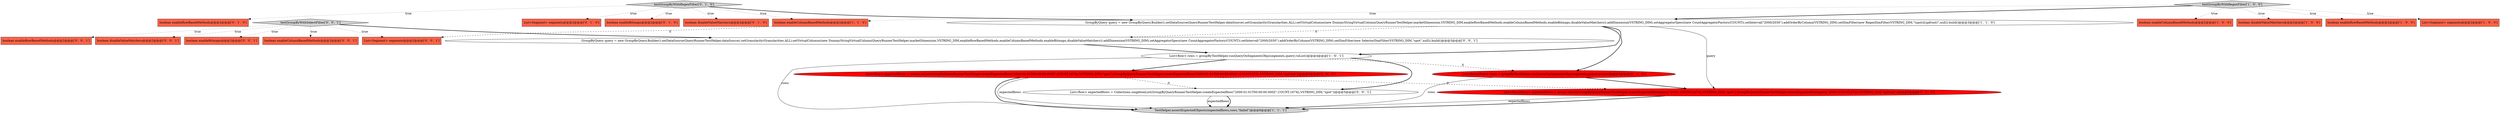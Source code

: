 digraph {
23 [style = filled, label = "GroupByQuery query = new GroupByQuery.Builder().setDataSource(QueryRunnerTestHelper.dataSource).setGranularity(Granularities.ALL).setVirtualColumns(new DummyStringVirtualColumn(QueryRunnerTestHelper.marketDimension,VSTRING_DIM,enableRowBasedMethods,enableColumnBasedMethods,enableBitmaps,disableValueMatchers)).addDimension(VSTRING_DIM).setAggregatorSpecs(new CountAggregatorFactory(COUNT)).setInterval(\"2000/2030\").addOrderByColumn(VSTRING_DIM).setDimFilter(new SelectorDimFilter(VSTRING_DIM,\"spot\",null)).build()@@@3@@@['0', '0', '1']", fillcolor = white, shape = ellipse image = "AAA0AAABBB3BBB"];
10 [style = filled, label = "List<ResultRow> rows = groupByTestHelper.runQueryOnSegmentsObjs(segments,query).toList()@@@4@@@['0', '1', '0']", fillcolor = red, shape = ellipse image = "AAA1AAABBB2BBB"];
13 [style = filled, label = "boolean enableRowBasedMethods@@@2@@@['0', '1', '0']", fillcolor = tomato, shape = box image = "AAA0AAABBB2BBB"];
16 [style = filled, label = "testGroupByWithRegexFilter['0', '1', '0']", fillcolor = lightgray, shape = diamond image = "AAA0AAABBB2BBB"];
3 [style = filled, label = "boolean enableColumnBasedMethods@@@2@@@['1', '0', '0']", fillcolor = tomato, shape = box image = "AAA0AAABBB1BBB"];
5 [style = filled, label = "testGroupByWithRegexFilter['1', '0', '0']", fillcolor = lightgray, shape = diamond image = "AAA0AAABBB1BBB"];
11 [style = filled, label = "List<ResultRow> expectedRows = Arrays.asList(GroupByQueryRunnerTestHelper.createExpectedRow(query,\"2000\",COUNT,1674L,VSTRING_DIM,\"spot\"),GroupByQueryRunnerTestHelper.createExpectedRow(query,\"2000\",COUNT,372L,VSTRING_DIM,\"upfront\"))@@@5@@@['0', '1', '0']", fillcolor = red, shape = ellipse image = "AAA1AAABBB2BBB"];
20 [style = filled, label = "boolean enableRowBasedMethods@@@2@@@['0', '0', '1']", fillcolor = tomato, shape = box image = "AAA0AAABBB3BBB"];
24 [style = filled, label = "List<Segment> segments@@@2@@@['0', '0', '1']", fillcolor = tomato, shape = box image = "AAA0AAABBB3BBB"];
17 [style = filled, label = "List<Row> expectedRows = Collections.singletonList(GroupByQueryRunnerTestHelper.createExpectedRow(\"2000-01-01T00:00:00.000Z\",COUNT,1674L,VSTRING_DIM,\"spot\"))@@@5@@@['0', '0', '1']", fillcolor = white, shape = ellipse image = "AAA0AAABBB3BBB"];
12 [style = filled, label = "List<Segment> segments@@@2@@@['0', '1', '0']", fillcolor = tomato, shape = box image = "AAA0AAABBB2BBB"];
9 [style = filled, label = "boolean enableColumnBasedMethods@@@2@@@['1', '1', '0']", fillcolor = tomato, shape = box image = "AAA0AAABBB1BBB"];
14 [style = filled, label = "boolean enableBitmaps@@@2@@@['0', '1', '0']", fillcolor = tomato, shape = box image = "AAA0AAABBB2BBB"];
18 [style = filled, label = "testGroupByWithSelectFilter['0', '0', '1']", fillcolor = lightgray, shape = diamond image = "AAA0AAABBB3BBB"];
15 [style = filled, label = "boolean disableValueMatchers@@@2@@@['0', '1', '0']", fillcolor = tomato, shape = box image = "AAA0AAABBB2BBB"];
1 [style = filled, label = "GroupByQuery query = new GroupByQuery.Builder().setDataSource(QueryRunnerTestHelper.dataSource).setGranularity(Granularities.ALL).setVirtualColumns(new DummyStringVirtualColumn(QueryRunnerTestHelper.marketDimension,VSTRING_DIM,enableRowBasedMethods,enableColumnBasedMethods,enableBitmaps,disableValueMatchers)).addDimension(VSTRING_DIM).setAggregatorSpecs(new CountAggregatorFactory(COUNT)).setInterval(\"2000/2030\").addOrderByColumn(VSTRING_DIM).setDimFilter(new RegexDimFilter(VSTRING_DIM,\"(spot)|(upfront)\",null)).build()@@@3@@@['1', '1', '0']", fillcolor = white, shape = ellipse image = "AAA0AAABBB1BBB"];
8 [style = filled, label = "TestHelper.assertExpectedObjects(expectedRows,rows,\"failed\")@@@6@@@['1', '1', '1']", fillcolor = lightgray, shape = ellipse image = "AAA0AAABBB1BBB"];
6 [style = filled, label = "List<Row> expectedRows = Arrays.asList(GroupByQueryRunnerTestHelper.createExpectedRow(\"2000-01-01T00:00:00.000Z\",COUNT,1674L,VSTRING_DIM,\"spot\"),GroupByQueryRunnerTestHelper.createExpectedRow(\"2000-01-01T00:00:00.000Z\",COUNT,372L,VSTRING_DIM,\"upfront\"))@@@5@@@['1', '0', '0']", fillcolor = red, shape = ellipse image = "AAA1AAABBB1BBB"];
22 [style = filled, label = "boolean disableValueMatchers@@@2@@@['0', '0', '1']", fillcolor = tomato, shape = box image = "AAA0AAABBB3BBB"];
2 [style = filled, label = "boolean disableValueMatchers@@@2@@@['1', '0', '0']", fillcolor = tomato, shape = box image = "AAA0AAABBB1BBB"];
4 [style = filled, label = "boolean enableRowBasedMethods@@@2@@@['1', '0', '0']", fillcolor = tomato, shape = box image = "AAA0AAABBB1BBB"];
21 [style = filled, label = "boolean enableBitmaps@@@2@@@['0', '0', '1']", fillcolor = tomato, shape = box image = "AAA0AAABBB3BBB"];
0 [style = filled, label = "List<Segment> segments@@@2@@@['1', '0', '0']", fillcolor = tomato, shape = box image = "AAA0AAABBB1BBB"];
19 [style = filled, label = "boolean enableColumnBasedMethods@@@2@@@['0', '0', '1']", fillcolor = tomato, shape = box image = "AAA0AAABBB3BBB"];
7 [style = filled, label = "List<Row> rows = groupByTestHelper.runQueryOnSegmentsObjs(segments,query).toList()@@@4@@@['1', '0', '1']", fillcolor = white, shape = ellipse image = "AAA0AAABBB1BBB"];
17->8 [style = bold, label=""];
16->9 [style = dotted, label="true"];
16->12 [style = dotted, label="true"];
7->17 [style = bold, label=""];
18->23 [style = bold, label=""];
17->8 [style = solid, label="expectedRows"];
16->13 [style = dotted, label="true"];
9->24 [style = dashed, label="0"];
7->8 [style = solid, label="rows"];
6->11 [style = dashed, label="0"];
18->24 [style = dotted, label="true"];
18->19 [style = dotted, label="true"];
18->21 [style = dotted, label="true"];
6->17 [style = dashed, label="0"];
5->0 [style = dotted, label="true"];
18->20 [style = dotted, label="true"];
5->3 [style = dotted, label="true"];
1->7 [style = bold, label=""];
5->4 [style = dotted, label="true"];
11->8 [style = solid, label="expectedRows"];
5->1 [style = bold, label=""];
10->8 [style = solid, label="rows"];
16->1 [style = bold, label=""];
6->8 [style = solid, label="expectedRows"];
1->11 [style = solid, label="query"];
7->6 [style = bold, label=""];
6->8 [style = bold, label=""];
16->14 [style = dotted, label="true"];
5->9 [style = dotted, label="true"];
11->8 [style = bold, label=""];
7->10 [style = dashed, label="0"];
23->7 [style = bold, label=""];
1->10 [style = bold, label=""];
1->23 [style = dashed, label="0"];
5->2 [style = dotted, label="true"];
16->15 [style = dotted, label="true"];
10->11 [style = bold, label=""];
18->22 [style = dotted, label="true"];
}
